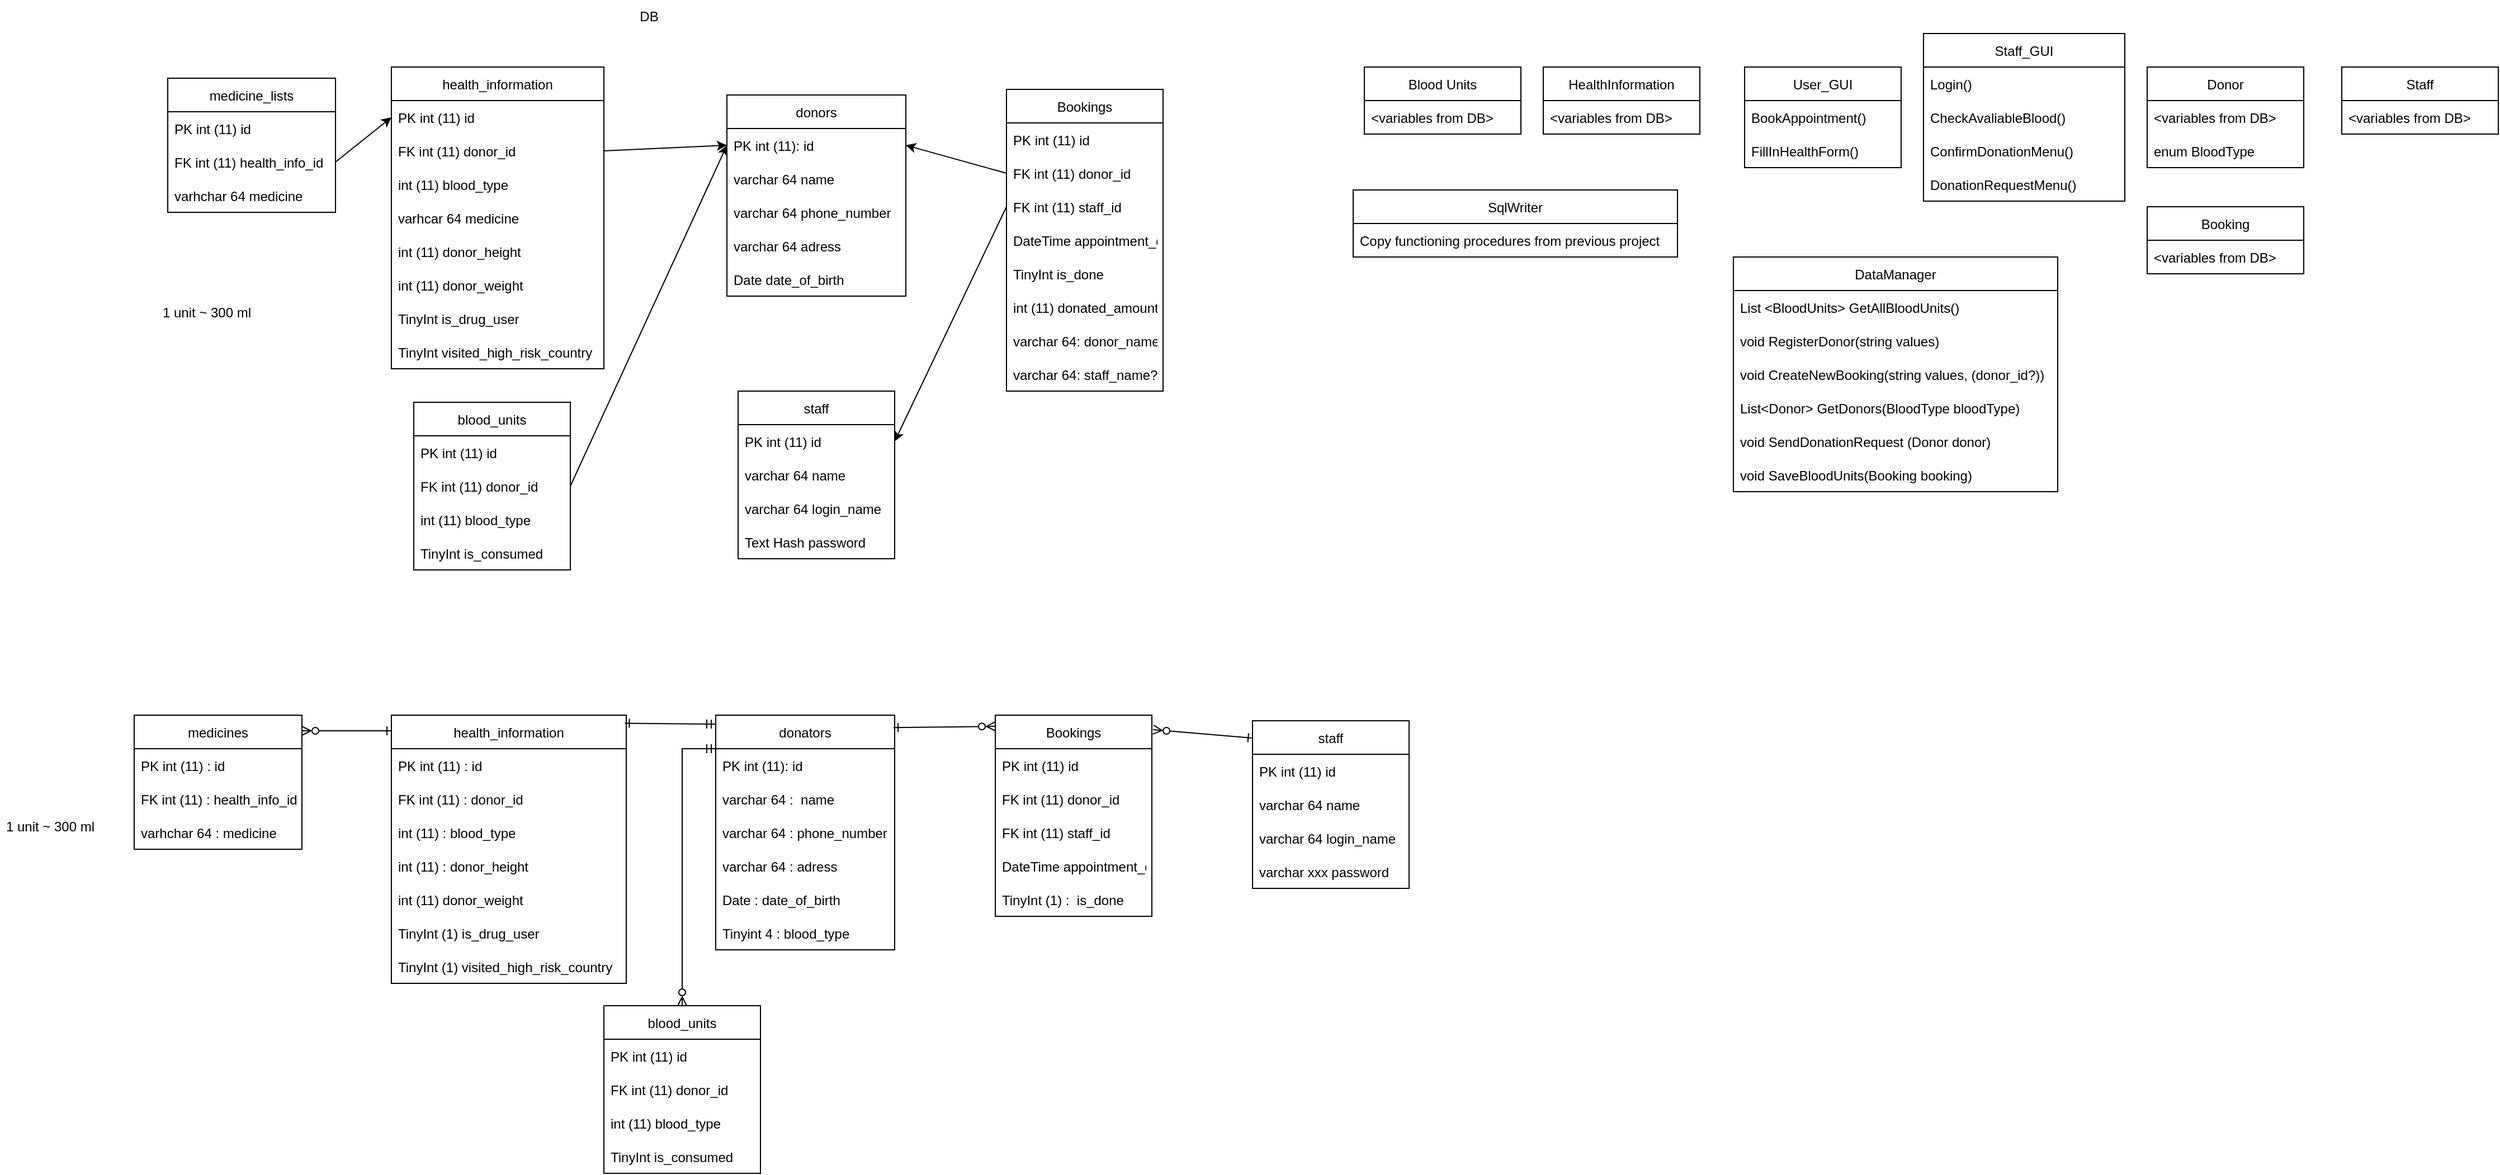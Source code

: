 <mxfile version="20.5.3" type="device"><diagram id="3hkA4njMmYi6qQgSDzNr" name="Sida-1"><mxGraphModel dx="1501" dy="383" grid="1" gridSize="10" guides="1" tooltips="1" connect="1" arrows="1" fold="1" page="1" pageScale="1" pageWidth="827" pageHeight="1169" math="0" shadow="0"><root><mxCell id="0"/><mxCell id="1" parent="0"/><mxCell id="ZJ0-3q28XxviAL9PhtGV-5" value="health_information" style="swimlane;fontStyle=0;childLayout=stackLayout;horizontal=1;startSize=30;horizontalStack=0;resizeParent=1;resizeParentMax=0;resizeLast=0;collapsible=1;marginBottom=0;" parent="1" vertex="1"><mxGeometry x="-230" y="100" width="190" height="270" as="geometry"/></mxCell><mxCell id="ZJ0-3q28XxviAL9PhtGV-6" value="PK int (11) id" style="text;strokeColor=none;fillColor=none;align=left;verticalAlign=middle;spacingLeft=4;spacingRight=4;overflow=hidden;points=[[0,0.5],[1,0.5]];portConstraint=eastwest;rotatable=0;" parent="ZJ0-3q28XxviAL9PhtGV-5" vertex="1"><mxGeometry y="30" width="190" height="30" as="geometry"/></mxCell><mxCell id="ZJ0-3q28XxviAL9PhtGV-7" value="FK int (11) donor_id" style="text;strokeColor=none;fillColor=none;align=left;verticalAlign=middle;spacingLeft=4;spacingRight=4;overflow=hidden;points=[[0,0.5],[1,0.5]];portConstraint=eastwest;rotatable=0;" parent="ZJ0-3q28XxviAL9PhtGV-5" vertex="1"><mxGeometry y="60" width="190" height="30" as="geometry"/></mxCell><mxCell id="ZJ0-3q28XxviAL9PhtGV-8" value="int (11) blood_type" style="text;strokeColor=none;fillColor=none;align=left;verticalAlign=middle;spacingLeft=4;spacingRight=4;overflow=hidden;points=[[0,0.5],[1,0.5]];portConstraint=eastwest;rotatable=0;" parent="ZJ0-3q28XxviAL9PhtGV-5" vertex="1"><mxGeometry y="90" width="190" height="30" as="geometry"/></mxCell><mxCell id="ZJ0-3q28XxviAL9PhtGV-50" value="varhcar 64 medicine" style="text;strokeColor=none;fillColor=none;align=left;verticalAlign=middle;spacingLeft=4;spacingRight=4;overflow=hidden;points=[[0,0.5],[1,0.5]];portConstraint=eastwest;rotatable=0;" parent="ZJ0-3q28XxviAL9PhtGV-5" vertex="1"><mxGeometry y="120" width="190" height="30" as="geometry"/></mxCell><mxCell id="ZJ0-3q28XxviAL9PhtGV-60" value="int (11) donor_height" style="text;strokeColor=none;fillColor=none;align=left;verticalAlign=middle;spacingLeft=4;spacingRight=4;overflow=hidden;points=[[0,0.5],[1,0.5]];portConstraint=eastwest;rotatable=0;" parent="ZJ0-3q28XxviAL9PhtGV-5" vertex="1"><mxGeometry y="150" width="190" height="30" as="geometry"/></mxCell><mxCell id="ZJ0-3q28XxviAL9PhtGV-61" value="int (11) donor_weight" style="text;strokeColor=none;fillColor=none;align=left;verticalAlign=middle;spacingLeft=4;spacingRight=4;overflow=hidden;points=[[0,0.5],[1,0.5]];portConstraint=eastwest;rotatable=0;" parent="ZJ0-3q28XxviAL9PhtGV-5" vertex="1"><mxGeometry y="180" width="190" height="30" as="geometry"/></mxCell><mxCell id="ZJ0-3q28XxviAL9PhtGV-224" value="TinyInt is_drug_user" style="text;strokeColor=none;fillColor=none;align=left;verticalAlign=middle;spacingLeft=4;spacingRight=4;overflow=hidden;points=[[0,0.5],[1,0.5]];portConstraint=eastwest;rotatable=0;" parent="ZJ0-3q28XxviAL9PhtGV-5" vertex="1"><mxGeometry y="210" width="190" height="30" as="geometry"/></mxCell><mxCell id="ZJ0-3q28XxviAL9PhtGV-225" value="TinyInt visited_high_risk_country" style="text;strokeColor=none;fillColor=none;align=left;verticalAlign=middle;spacingLeft=4;spacingRight=4;overflow=hidden;points=[[0,0.5],[1,0.5]];portConstraint=eastwest;rotatable=0;" parent="ZJ0-3q28XxviAL9PhtGV-5" vertex="1"><mxGeometry y="240" width="190" height="30" as="geometry"/></mxCell><mxCell id="ZJ0-3q28XxviAL9PhtGV-25" value="donors" style="swimlane;fontStyle=0;childLayout=stackLayout;horizontal=1;startSize=30;horizontalStack=0;resizeParent=1;resizeParentMax=0;resizeLast=0;collapsible=1;marginBottom=0;" parent="1" vertex="1"><mxGeometry x="70" y="125" width="160" height="180" as="geometry"/></mxCell><mxCell id="ZJ0-3q28XxviAL9PhtGV-26" value="PK int (11): id" style="text;strokeColor=none;fillColor=none;align=left;verticalAlign=middle;spacingLeft=4;spacingRight=4;overflow=hidden;points=[[0,0.5],[1,0.5]];portConstraint=eastwest;rotatable=0;" parent="ZJ0-3q28XxviAL9PhtGV-25" vertex="1"><mxGeometry y="30" width="160" height="30" as="geometry"/></mxCell><mxCell id="ZJ0-3q28XxviAL9PhtGV-28" value="varchar 64 name" style="text;strokeColor=none;fillColor=none;align=left;verticalAlign=middle;spacingLeft=4;spacingRight=4;overflow=hidden;points=[[0,0.5],[1,0.5]];portConstraint=eastwest;rotatable=0;" parent="ZJ0-3q28XxviAL9PhtGV-25" vertex="1"><mxGeometry y="60" width="160" height="30" as="geometry"/></mxCell><mxCell id="ZJ0-3q28XxviAL9PhtGV-52" value="varchar 64 phone_number" style="text;strokeColor=none;fillColor=none;align=left;verticalAlign=middle;spacingLeft=4;spacingRight=4;overflow=hidden;points=[[0,0.5],[1,0.5]];portConstraint=eastwest;rotatable=0;" parent="ZJ0-3q28XxviAL9PhtGV-25" vertex="1"><mxGeometry y="90" width="160" height="30" as="geometry"/></mxCell><mxCell id="ZJ0-3q28XxviAL9PhtGV-53" value="varchar 64 adress" style="text;strokeColor=none;fillColor=none;align=left;verticalAlign=middle;spacingLeft=4;spacingRight=4;overflow=hidden;points=[[0,0.5],[1,0.5]];portConstraint=eastwest;rotatable=0;" parent="ZJ0-3q28XxviAL9PhtGV-25" vertex="1"><mxGeometry y="120" width="160" height="30" as="geometry"/></mxCell><mxCell id="ZJ0-3q28XxviAL9PhtGV-55" value="Date date_of_birth" style="text;strokeColor=none;fillColor=none;align=left;verticalAlign=middle;spacingLeft=4;spacingRight=4;overflow=hidden;points=[[0,0.5],[1,0.5]];portConstraint=eastwest;rotatable=0;" parent="ZJ0-3q28XxviAL9PhtGV-25" vertex="1"><mxGeometry y="150" width="160" height="30" as="geometry"/></mxCell><mxCell id="ZJ0-3q28XxviAL9PhtGV-29" value="User_GUI" style="swimlane;fontStyle=0;childLayout=stackLayout;horizontal=1;startSize=30;horizontalStack=0;resizeParent=1;resizeParentMax=0;resizeLast=0;collapsible=1;marginBottom=0;" parent="1" vertex="1"><mxGeometry x="980" y="100" width="140" height="90" as="geometry"/></mxCell><mxCell id="ZJ0-3q28XxviAL9PhtGV-196" value="BookAppointment()" style="text;strokeColor=none;fillColor=none;align=left;verticalAlign=middle;spacingLeft=4;spacingRight=4;overflow=hidden;points=[[0,0.5],[1,0.5]];portConstraint=eastwest;rotatable=0;" parent="ZJ0-3q28XxviAL9PhtGV-29" vertex="1"><mxGeometry y="30" width="140" height="30" as="geometry"/></mxCell><mxCell id="ZJ0-3q28XxviAL9PhtGV-197" value="FillInHealthForm()" style="text;strokeColor=none;fillColor=none;align=left;verticalAlign=middle;spacingLeft=4;spacingRight=4;overflow=hidden;points=[[0,0.5],[1,0.5]];portConstraint=eastwest;rotatable=0;" parent="ZJ0-3q28XxviAL9PhtGV-29" vertex="1"><mxGeometry y="60" width="140" height="30" as="geometry"/></mxCell><mxCell id="ZJ0-3q28XxviAL9PhtGV-37" value="staff" style="swimlane;fontStyle=0;childLayout=stackLayout;horizontal=1;startSize=30;horizontalStack=0;resizeParent=1;resizeParentMax=0;resizeLast=0;collapsible=1;marginBottom=0;" parent="1" vertex="1"><mxGeometry x="80" y="390" width="140" height="150" as="geometry"/></mxCell><mxCell id="ZJ0-3q28XxviAL9PhtGV-38" value="PK int (11) id" style="text;strokeColor=none;fillColor=none;align=left;verticalAlign=middle;spacingLeft=4;spacingRight=4;overflow=hidden;points=[[0,0.5],[1,0.5]];portConstraint=eastwest;rotatable=0;" parent="ZJ0-3q28XxviAL9PhtGV-37" vertex="1"><mxGeometry y="30" width="140" height="30" as="geometry"/></mxCell><mxCell id="ZJ0-3q28XxviAL9PhtGV-46" value="varchar 64 name" style="text;strokeColor=none;fillColor=none;align=left;verticalAlign=middle;spacingLeft=4;spacingRight=4;overflow=hidden;points=[[0,0.5],[1,0.5]];portConstraint=eastwest;rotatable=0;" parent="ZJ0-3q28XxviAL9PhtGV-37" vertex="1"><mxGeometry y="60" width="140" height="30" as="geometry"/></mxCell><mxCell id="ZJ0-3q28XxviAL9PhtGV-40" value="varchar 64 login_name" style="text;strokeColor=none;fillColor=none;align=left;verticalAlign=middle;spacingLeft=4;spacingRight=4;overflow=hidden;points=[[0,0.5],[1,0.5]];portConstraint=eastwest;rotatable=0;" parent="ZJ0-3q28XxviAL9PhtGV-37" vertex="1"><mxGeometry y="90" width="140" height="30" as="geometry"/></mxCell><mxCell id="ZJ0-3q28XxviAL9PhtGV-45" value="Text Hash password" style="text;strokeColor=none;fillColor=none;align=left;verticalAlign=middle;spacingLeft=4;spacingRight=4;overflow=hidden;points=[[0,0.5],[1,0.5]];portConstraint=eastwest;rotatable=0;" parent="ZJ0-3q28XxviAL9PhtGV-37" vertex="1"><mxGeometry y="120" width="140" height="30" as="geometry"/></mxCell><mxCell id="ZJ0-3q28XxviAL9PhtGV-41" value="DB" style="text;html=1;align=center;verticalAlign=middle;resizable=0;points=[];autosize=1;strokeColor=none;fillColor=none;" parent="1" vertex="1"><mxGeometry x="-20" y="40" width="40" height="30" as="geometry"/></mxCell><mxCell id="ZJ0-3q28XxviAL9PhtGV-56" value="Staff_GUI" style="swimlane;fontStyle=0;childLayout=stackLayout;horizontal=1;startSize=30;horizontalStack=0;resizeParent=1;resizeParentMax=0;resizeLast=0;collapsible=1;marginBottom=0;" parent="1" vertex="1"><mxGeometry x="1140" y="70" width="180" height="150" as="geometry"/></mxCell><mxCell id="ZJ0-3q28XxviAL9PhtGV-57" value="Login()" style="text;strokeColor=none;fillColor=none;align=left;verticalAlign=middle;spacingLeft=4;spacingRight=4;overflow=hidden;points=[[0,0.5],[1,0.5]];portConstraint=eastwest;rotatable=0;" parent="ZJ0-3q28XxviAL9PhtGV-56" vertex="1"><mxGeometry y="30" width="180" height="30" as="geometry"/></mxCell><mxCell id="ZJ0-3q28XxviAL9PhtGV-58" value="CheckAvaliableBlood()" style="text;strokeColor=none;fillColor=none;align=left;verticalAlign=middle;spacingLeft=4;spacingRight=4;overflow=hidden;points=[[0,0.5],[1,0.5]];portConstraint=eastwest;rotatable=0;" parent="ZJ0-3q28XxviAL9PhtGV-56" vertex="1"><mxGeometry y="60" width="180" height="30" as="geometry"/></mxCell><mxCell id="ZJ0-3q28XxviAL9PhtGV-59" value="ConfirmDonationMenu()" style="text;strokeColor=none;fillColor=none;align=left;verticalAlign=middle;spacingLeft=4;spacingRight=4;overflow=hidden;points=[[0,0.5],[1,0.5]];portConstraint=eastwest;rotatable=0;" parent="ZJ0-3q28XxviAL9PhtGV-56" vertex="1"><mxGeometry y="90" width="180" height="30" as="geometry"/></mxCell><mxCell id="ZJ0-3q28XxviAL9PhtGV-217" value="DonationRequestMenu()" style="text;strokeColor=none;fillColor=none;align=left;verticalAlign=middle;spacingLeft=4;spacingRight=4;overflow=hidden;points=[[0,0.5],[1,0.5]];portConstraint=eastwest;rotatable=0;" parent="ZJ0-3q28XxviAL9PhtGV-56" vertex="1"><mxGeometry y="120" width="180" height="30" as="geometry"/></mxCell><mxCell id="ZJ0-3q28XxviAL9PhtGV-62" value="medicine_lists" style="swimlane;fontStyle=0;childLayout=stackLayout;horizontal=1;startSize=30;horizontalStack=0;resizeParent=1;resizeParentMax=0;resizeLast=0;collapsible=1;marginBottom=0;" parent="1" vertex="1"><mxGeometry x="-430" y="110" width="150" height="120" as="geometry"/></mxCell><mxCell id="ZJ0-3q28XxviAL9PhtGV-63" value="PK int (11) id" style="text;strokeColor=none;fillColor=none;align=left;verticalAlign=middle;spacingLeft=4;spacingRight=4;overflow=hidden;points=[[0,0.5],[1,0.5]];portConstraint=eastwest;rotatable=0;" parent="ZJ0-3q28XxviAL9PhtGV-62" vertex="1"><mxGeometry y="30" width="150" height="30" as="geometry"/></mxCell><mxCell id="ZJ0-3q28XxviAL9PhtGV-64" value="FK int (11) health_info_id" style="text;strokeColor=none;fillColor=none;align=left;verticalAlign=middle;spacingLeft=4;spacingRight=4;overflow=hidden;points=[[0,0.5],[1,0.5]];portConstraint=eastwest;rotatable=0;" parent="ZJ0-3q28XxviAL9PhtGV-62" vertex="1"><mxGeometry y="60" width="150" height="30" as="geometry"/></mxCell><mxCell id="ZJ0-3q28XxviAL9PhtGV-65" value="varhchar 64 medicine" style="text;strokeColor=none;fillColor=none;align=left;verticalAlign=middle;spacingLeft=4;spacingRight=4;overflow=hidden;points=[[0,0.5],[1,0.5]];portConstraint=eastwest;rotatable=0;" parent="ZJ0-3q28XxviAL9PhtGV-62" vertex="1"><mxGeometry y="90" width="150" height="30" as="geometry"/></mxCell><mxCell id="ZJ0-3q28XxviAL9PhtGV-67" value="" style="endArrow=classic;html=1;rounded=0;exitX=1;exitY=0.5;exitDx=0;exitDy=0;entryX=0;entryY=0.5;entryDx=0;entryDy=0;" parent="1" source="ZJ0-3q28XxviAL9PhtGV-64" target="ZJ0-3q28XxviAL9PhtGV-6" edge="1"><mxGeometry width="50" height="50" relative="1" as="geometry"><mxPoint x="150" y="290" as="sourcePoint"/><mxPoint x="200" y="240" as="targetPoint"/></mxGeometry></mxCell><mxCell id="ZJ0-3q28XxviAL9PhtGV-74" value="1 unit ~ 300 ml" style="text;html=1;strokeColor=none;fillColor=none;align=center;verticalAlign=middle;whiteSpace=wrap;rounded=0;" parent="1" vertex="1"><mxGeometry x="-440" y="290" width="90" height="60" as="geometry"/></mxCell><mxCell id="ZJ0-3q28XxviAL9PhtGV-86" value="blood_units" style="swimlane;fontStyle=0;childLayout=stackLayout;horizontal=1;startSize=30;horizontalStack=0;resizeParent=1;resizeParentMax=0;resizeLast=0;collapsible=1;marginBottom=0;" parent="1" vertex="1"><mxGeometry x="-210" y="400" width="140" height="150" as="geometry"/></mxCell><mxCell id="ZJ0-3q28XxviAL9PhtGV-87" value="PK int (11) id" style="text;strokeColor=none;fillColor=none;align=left;verticalAlign=middle;spacingLeft=4;spacingRight=4;overflow=hidden;points=[[0,0.5],[1,0.5]];portConstraint=eastwest;rotatable=0;" parent="ZJ0-3q28XxviAL9PhtGV-86" vertex="1"><mxGeometry y="30" width="140" height="30" as="geometry"/></mxCell><mxCell id="ZJ0-3q28XxviAL9PhtGV-103" value="FK int (11) donor_id" style="text;strokeColor=none;fillColor=none;align=left;verticalAlign=middle;spacingLeft=4;spacingRight=4;overflow=hidden;points=[[0,0.5],[1,0.5]];portConstraint=eastwest;rotatable=0;" parent="ZJ0-3q28XxviAL9PhtGV-86" vertex="1"><mxGeometry y="60" width="140" height="30" as="geometry"/></mxCell><mxCell id="ZJ0-3q28XxviAL9PhtGV-88" value="int (11) blood_type" style="text;strokeColor=none;fillColor=none;align=left;verticalAlign=middle;spacingLeft=4;spacingRight=4;overflow=hidden;points=[[0,0.5],[1,0.5]];portConstraint=eastwest;rotatable=0;" parent="ZJ0-3q28XxviAL9PhtGV-86" vertex="1"><mxGeometry y="90" width="140" height="30" as="geometry"/></mxCell><mxCell id="ZJ0-3q28XxviAL9PhtGV-89" value="TinyInt is_consumed" style="text;strokeColor=none;fillColor=none;align=left;verticalAlign=middle;spacingLeft=4;spacingRight=4;overflow=hidden;points=[[0,0.5],[1,0.5]];portConstraint=eastwest;rotatable=0;" parent="ZJ0-3q28XxviAL9PhtGV-86" vertex="1"><mxGeometry y="120" width="140" height="30" as="geometry"/></mxCell><mxCell id="ZJ0-3q28XxviAL9PhtGV-105" value="" style="endArrow=classic;html=1;rounded=0;exitX=1;exitY=0.5;exitDx=0;exitDy=0;entryX=0;entryY=0.5;entryDx=0;entryDy=0;" parent="1" source="ZJ0-3q28XxviAL9PhtGV-103" target="ZJ0-3q28XxviAL9PhtGV-26" edge="1"><mxGeometry width="50" height="50" relative="1" as="geometry"><mxPoint x="-60" y="390" as="sourcePoint"/><mxPoint x="-10" y="340" as="targetPoint"/></mxGeometry></mxCell><mxCell id="ZJ0-3q28XxviAL9PhtGV-107" value="" style="endArrow=classic;html=1;rounded=0;exitX=0;exitY=0.5;exitDx=0;exitDy=0;entryX=1;entryY=0.5;entryDx=0;entryDy=0;" parent="1" source="ZJ0-3q28XxviAL9PhtGV-12" target="ZJ0-3q28XxviAL9PhtGV-26" edge="1"><mxGeometry width="50" height="50" relative="1" as="geometry"><mxPoint x="230" y="495" as="sourcePoint"/><mxPoint x="310" y="180" as="targetPoint"/></mxGeometry></mxCell><mxCell id="ZJ0-3q28XxviAL9PhtGV-108" value="" style="endArrow=classic;html=1;rounded=0;exitX=1;exitY=0.5;exitDx=0;exitDy=0;entryX=0;entryY=0.5;entryDx=0;entryDy=0;" parent="1" source="ZJ0-3q28XxviAL9PhtGV-7" target="ZJ0-3q28XxviAL9PhtGV-26" edge="1"><mxGeometry width="50" height="50" relative="1" as="geometry"><mxPoint x="80" y="320" as="sourcePoint"/><mxPoint x="170" y="20.0" as="targetPoint"/></mxGeometry></mxCell><mxCell id="ZJ0-3q28XxviAL9PhtGV-9" value="Bookings" style="swimlane;fontStyle=0;childLayout=stackLayout;horizontal=1;startSize=30;horizontalStack=0;resizeParent=1;resizeParentMax=0;resizeLast=0;collapsible=1;marginBottom=0;" parent="1" vertex="1"><mxGeometry x="320" y="120" width="140" height="270" as="geometry"/></mxCell><mxCell id="ZJ0-3q28XxviAL9PhtGV-11" value="PK int (11) id " style="text;strokeColor=none;fillColor=none;align=left;verticalAlign=middle;spacingLeft=4;spacingRight=4;overflow=hidden;points=[[0,0.5],[1,0.5]];portConstraint=eastwest;rotatable=0;" parent="ZJ0-3q28XxviAL9PhtGV-9" vertex="1"><mxGeometry y="30" width="140" height="30" as="geometry"/></mxCell><mxCell id="ZJ0-3q28XxviAL9PhtGV-12" value="FK int (11) donor_id" style="text;strokeColor=none;fillColor=none;align=left;verticalAlign=middle;spacingLeft=4;spacingRight=4;overflow=hidden;points=[[0,0.5],[1,0.5]];portConstraint=eastwest;rotatable=0;" parent="ZJ0-3q28XxviAL9PhtGV-9" vertex="1"><mxGeometry y="60" width="140" height="30" as="geometry"/></mxCell><mxCell id="ZJ0-3q28XxviAL9PhtGV-10" value="FK int (11) staff_id" style="text;strokeColor=none;fillColor=none;align=left;verticalAlign=middle;spacingLeft=4;spacingRight=4;overflow=hidden;points=[[0,0.5],[1,0.5]];portConstraint=eastwest;rotatable=0;" parent="ZJ0-3q28XxviAL9PhtGV-9" vertex="1"><mxGeometry y="90" width="140" height="30" as="geometry"/></mxCell><mxCell id="ZJ0-3q28XxviAL9PhtGV-43" value="DateTime appointment_date" style="text;strokeColor=none;fillColor=none;align=left;verticalAlign=middle;spacingLeft=4;spacingRight=4;overflow=hidden;points=[[0,0.5],[1,0.5]];portConstraint=eastwest;rotatable=0;" parent="ZJ0-3q28XxviAL9PhtGV-9" vertex="1"><mxGeometry y="120" width="140" height="30" as="geometry"/></mxCell><mxCell id="ZJ0-3q28XxviAL9PhtGV-44" value="TinyInt is_done" style="text;strokeColor=none;fillColor=none;align=left;verticalAlign=middle;spacingLeft=4;spacingRight=4;overflow=hidden;points=[[0,0.5],[1,0.5]];portConstraint=eastwest;rotatable=0;" parent="ZJ0-3q28XxviAL9PhtGV-9" vertex="1"><mxGeometry y="150" width="140" height="30" as="geometry"/></mxCell><mxCell id="ZJ0-3q28XxviAL9PhtGV-68" value="int (11) donated_amount_units" style="text;strokeColor=none;fillColor=none;align=left;verticalAlign=middle;spacingLeft=4;spacingRight=4;overflow=hidden;points=[[0,0.5],[1,0.5]];portConstraint=eastwest;rotatable=0;" parent="ZJ0-3q28XxviAL9PhtGV-9" vertex="1"><mxGeometry y="180" width="140" height="30" as="geometry"/></mxCell><mxCell id="ZJ0-3q28XxviAL9PhtGV-47" value="varchar 64: donor_name?" style="text;strokeColor=none;fillColor=none;align=left;verticalAlign=middle;spacingLeft=4;spacingRight=4;overflow=hidden;points=[[0,0.5],[1,0.5]];portConstraint=eastwest;rotatable=0;" parent="ZJ0-3q28XxviAL9PhtGV-9" vertex="1"><mxGeometry y="210" width="140" height="30" as="geometry"/></mxCell><mxCell id="ZJ0-3q28XxviAL9PhtGV-48" value="varchar 64: staff_name?" style="text;strokeColor=none;fillColor=none;align=left;verticalAlign=middle;spacingLeft=4;spacingRight=4;overflow=hidden;points=[[0,0.5],[1,0.5]];portConstraint=eastwest;rotatable=0;" parent="ZJ0-3q28XxviAL9PhtGV-9" vertex="1"><mxGeometry y="240" width="140" height="30" as="geometry"/></mxCell><mxCell id="ZJ0-3q28XxviAL9PhtGV-110" value="" style="endArrow=classic;html=1;rounded=0;entryX=1;entryY=0.5;entryDx=0;entryDy=0;exitX=0;exitY=0.5;exitDx=0;exitDy=0;" parent="1" source="ZJ0-3q28XxviAL9PhtGV-10" target="ZJ0-3q28XxviAL9PhtGV-38" edge="1"><mxGeometry width="50" height="50" relative="1" as="geometry"><mxPoint x="300" y="230" as="sourcePoint"/><mxPoint x="240" y="180" as="targetPoint"/></mxGeometry></mxCell><mxCell id="ZJ0-3q28XxviAL9PhtGV-111" value="health_information" style="swimlane;fontStyle=0;childLayout=stackLayout;horizontal=1;startSize=30;horizontalStack=0;resizeParent=1;resizeParentMax=0;resizeLast=0;collapsible=1;marginBottom=0;" parent="1" vertex="1"><mxGeometry x="-230" y="680" width="210" height="240" as="geometry"/></mxCell><mxCell id="ZJ0-3q28XxviAL9PhtGV-112" value="PK int (11) : id" style="text;strokeColor=none;fillColor=none;align=left;verticalAlign=middle;spacingLeft=4;spacingRight=4;overflow=hidden;points=[[0,0.5],[1,0.5]];portConstraint=eastwest;rotatable=0;" parent="ZJ0-3q28XxviAL9PhtGV-111" vertex="1"><mxGeometry y="30" width="210" height="30" as="geometry"/></mxCell><mxCell id="ZJ0-3q28XxviAL9PhtGV-113" value="FK int (11) : donor_id" style="text;strokeColor=none;fillColor=none;align=left;verticalAlign=middle;spacingLeft=4;spacingRight=4;overflow=hidden;points=[[0,0.5],[1,0.5]];portConstraint=eastwest;rotatable=0;" parent="ZJ0-3q28XxviAL9PhtGV-111" vertex="1"><mxGeometry y="60" width="210" height="30" as="geometry"/></mxCell><mxCell id="ZJ0-3q28XxviAL9PhtGV-114" value="int (11) : blood_type" style="text;strokeColor=none;fillColor=none;align=left;verticalAlign=middle;spacingLeft=4;spacingRight=4;overflow=hidden;points=[[0,0.5],[1,0.5]];portConstraint=eastwest;rotatable=0;" parent="ZJ0-3q28XxviAL9PhtGV-111" vertex="1"><mxGeometry y="90" width="210" height="30" as="geometry"/></mxCell><mxCell id="ZJ0-3q28XxviAL9PhtGV-116" value="int (11) : donor_height" style="text;strokeColor=none;fillColor=none;align=left;verticalAlign=middle;spacingLeft=4;spacingRight=4;overflow=hidden;points=[[0,0.5],[1,0.5]];portConstraint=eastwest;rotatable=0;" parent="ZJ0-3q28XxviAL9PhtGV-111" vertex="1"><mxGeometry y="120" width="210" height="30" as="geometry"/></mxCell><mxCell id="ZJ0-3q28XxviAL9PhtGV-117" value="int (11) donor_weight" style="text;strokeColor=none;fillColor=none;align=left;verticalAlign=middle;spacingLeft=4;spacingRight=4;overflow=hidden;points=[[0,0.5],[1,0.5]];portConstraint=eastwest;rotatable=0;" parent="ZJ0-3q28XxviAL9PhtGV-111" vertex="1"><mxGeometry y="150" width="210" height="30" as="geometry"/></mxCell><mxCell id="ZJ0-3q28XxviAL9PhtGV-227" value="TinyInt (1) is_drug_user" style="text;strokeColor=none;fillColor=none;align=left;verticalAlign=middle;spacingLeft=4;spacingRight=4;overflow=hidden;points=[[0,0.5],[1,0.5]];portConstraint=eastwest;rotatable=0;" parent="ZJ0-3q28XxviAL9PhtGV-111" vertex="1"><mxGeometry y="180" width="210" height="30" as="geometry"/></mxCell><mxCell id="ZJ0-3q28XxviAL9PhtGV-226" value="TinyInt (1) visited_high_risk_country" style="text;strokeColor=none;fillColor=none;align=left;verticalAlign=middle;spacingLeft=4;spacingRight=4;overflow=hidden;points=[[0,0.5],[1,0.5]];portConstraint=eastwest;rotatable=0;" parent="ZJ0-3q28XxviAL9PhtGV-111" vertex="1"><mxGeometry y="210" width="210" height="30" as="geometry"/></mxCell><mxCell id="ZJ0-3q28XxviAL9PhtGV-119" value="donators" style="swimlane;fontStyle=0;childLayout=stackLayout;horizontal=1;startSize=30;horizontalStack=0;resizeParent=1;resizeParentMax=0;resizeLast=0;collapsible=1;marginBottom=0;" parent="1" vertex="1"><mxGeometry x="60" y="680" width="160" height="210" as="geometry"/></mxCell><mxCell id="ZJ0-3q28XxviAL9PhtGV-120" value="PK int (11): id" style="text;strokeColor=none;fillColor=none;align=left;verticalAlign=middle;spacingLeft=4;spacingRight=4;overflow=hidden;points=[[0,0.5],[1,0.5]];portConstraint=eastwest;rotatable=0;" parent="ZJ0-3q28XxviAL9PhtGV-119" vertex="1"><mxGeometry y="30" width="160" height="30" as="geometry"/></mxCell><mxCell id="ZJ0-3q28XxviAL9PhtGV-121" value="varchar 64 :  name" style="text;strokeColor=none;fillColor=none;align=left;verticalAlign=middle;spacingLeft=4;spacingRight=4;overflow=hidden;points=[[0,0.5],[1,0.5]];portConstraint=eastwest;rotatable=0;" parent="ZJ0-3q28XxviAL9PhtGV-119" vertex="1"><mxGeometry y="60" width="160" height="30" as="geometry"/></mxCell><mxCell id="ZJ0-3q28XxviAL9PhtGV-122" value="varchar 64 : phone_number" style="text;strokeColor=none;fillColor=none;align=left;verticalAlign=middle;spacingLeft=4;spacingRight=4;overflow=hidden;points=[[0,0.5],[1,0.5]];portConstraint=eastwest;rotatable=0;" parent="ZJ0-3q28XxviAL9PhtGV-119" vertex="1"><mxGeometry y="90" width="160" height="30" as="geometry"/></mxCell><mxCell id="ZJ0-3q28XxviAL9PhtGV-123" value="varchar 64 : adress" style="text;strokeColor=none;fillColor=none;align=left;verticalAlign=middle;spacingLeft=4;spacingRight=4;overflow=hidden;points=[[0,0.5],[1,0.5]];portConstraint=eastwest;rotatable=0;" parent="ZJ0-3q28XxviAL9PhtGV-119" vertex="1"><mxGeometry y="120" width="160" height="30" as="geometry"/></mxCell><mxCell id="ZJ0-3q28XxviAL9PhtGV-124" value="Date : date_of_birth" style="text;strokeColor=none;fillColor=none;align=left;verticalAlign=middle;spacingLeft=4;spacingRight=4;overflow=hidden;points=[[0,0.5],[1,0.5]];portConstraint=eastwest;rotatable=0;" parent="ZJ0-3q28XxviAL9PhtGV-119" vertex="1"><mxGeometry y="150" width="160" height="30" as="geometry"/></mxCell><mxCell id="ZprSG1zhM4FWUStF_M7S-2" value="Tinyint 4 : blood_type" style="text;strokeColor=none;fillColor=none;align=left;verticalAlign=middle;spacingLeft=4;spacingRight=4;overflow=hidden;points=[[0,0.5],[1,0.5]];portConstraint=eastwest;rotatable=0;" vertex="1" parent="ZJ0-3q28XxviAL9PhtGV-119"><mxGeometry y="180" width="160" height="30" as="geometry"/></mxCell><mxCell id="ZJ0-3q28XxviAL9PhtGV-125" value="staff" style="swimlane;fontStyle=0;childLayout=stackLayout;horizontal=1;startSize=30;horizontalStack=0;resizeParent=1;resizeParentMax=0;resizeLast=0;collapsible=1;marginBottom=0;" parent="1" vertex="1"><mxGeometry x="540" y="685" width="140" height="150" as="geometry"/></mxCell><mxCell id="ZJ0-3q28XxviAL9PhtGV-126" value="PK int (11) id" style="text;strokeColor=none;fillColor=none;align=left;verticalAlign=middle;spacingLeft=4;spacingRight=4;overflow=hidden;points=[[0,0.5],[1,0.5]];portConstraint=eastwest;rotatable=0;" parent="ZJ0-3q28XxviAL9PhtGV-125" vertex="1"><mxGeometry y="30" width="140" height="30" as="geometry"/></mxCell><mxCell id="ZJ0-3q28XxviAL9PhtGV-127" value="varchar 64 name" style="text;strokeColor=none;fillColor=none;align=left;verticalAlign=middle;spacingLeft=4;spacingRight=4;overflow=hidden;points=[[0,0.5],[1,0.5]];portConstraint=eastwest;rotatable=0;" parent="ZJ0-3q28XxviAL9PhtGV-125" vertex="1"><mxGeometry y="60" width="140" height="30" as="geometry"/></mxCell><mxCell id="ZJ0-3q28XxviAL9PhtGV-128" value="varchar 64 login_name" style="text;strokeColor=none;fillColor=none;align=left;verticalAlign=middle;spacingLeft=4;spacingRight=4;overflow=hidden;points=[[0,0.5],[1,0.5]];portConstraint=eastwest;rotatable=0;" parent="ZJ0-3q28XxviAL9PhtGV-125" vertex="1"><mxGeometry y="90" width="140" height="30" as="geometry"/></mxCell><mxCell id="ZJ0-3q28XxviAL9PhtGV-129" value="varchar xxx password" style="text;strokeColor=none;fillColor=none;align=left;verticalAlign=middle;spacingLeft=4;spacingRight=4;overflow=hidden;points=[[0,0.5],[1,0.5]];portConstraint=eastwest;rotatable=0;" parent="ZJ0-3q28XxviAL9PhtGV-125" vertex="1"><mxGeometry y="120" width="140" height="30" as="geometry"/></mxCell><mxCell id="ZJ0-3q28XxviAL9PhtGV-131" value="medicines" style="swimlane;fontStyle=0;childLayout=stackLayout;horizontal=1;startSize=30;horizontalStack=0;resizeParent=1;resizeParentMax=0;resizeLast=0;collapsible=1;marginBottom=0;" parent="1" vertex="1"><mxGeometry x="-460" y="680" width="150" height="120" as="geometry"/></mxCell><mxCell id="ZJ0-3q28XxviAL9PhtGV-132" value="PK int (11) : id" style="text;strokeColor=none;fillColor=none;align=left;verticalAlign=middle;spacingLeft=4;spacingRight=4;overflow=hidden;points=[[0,0.5],[1,0.5]];portConstraint=eastwest;rotatable=0;" parent="ZJ0-3q28XxviAL9PhtGV-131" vertex="1"><mxGeometry y="30" width="150" height="30" as="geometry"/></mxCell><mxCell id="ZJ0-3q28XxviAL9PhtGV-133" value="FK int (11) : health_info_id" style="text;strokeColor=none;fillColor=none;align=left;verticalAlign=middle;spacingLeft=4;spacingRight=4;overflow=hidden;points=[[0,0.5],[1,0.5]];portConstraint=eastwest;rotatable=0;" parent="ZJ0-3q28XxviAL9PhtGV-131" vertex="1"><mxGeometry y="60" width="150" height="30" as="geometry"/></mxCell><mxCell id="ZJ0-3q28XxviAL9PhtGV-134" value="varhchar 64 : medicine" style="text;strokeColor=none;fillColor=none;align=left;verticalAlign=middle;spacingLeft=4;spacingRight=4;overflow=hidden;points=[[0,0.5],[1,0.5]];portConstraint=eastwest;rotatable=0;" parent="ZJ0-3q28XxviAL9PhtGV-131" vertex="1"><mxGeometry y="90" width="150" height="30" as="geometry"/></mxCell><mxCell id="ZJ0-3q28XxviAL9PhtGV-136" value="1 unit ~ 300 ml" style="text;html=1;strokeColor=none;fillColor=none;align=center;verticalAlign=middle;whiteSpace=wrap;rounded=0;" parent="1" vertex="1"><mxGeometry x="-580" y="750" width="90" height="60" as="geometry"/></mxCell><mxCell id="ZJ0-3q28XxviAL9PhtGV-137" value="blood_units" style="swimlane;fontStyle=0;childLayout=stackLayout;horizontal=1;startSize=30;horizontalStack=0;resizeParent=1;resizeParentMax=0;resizeLast=0;collapsible=1;marginBottom=0;" parent="1" vertex="1"><mxGeometry x="-40" y="940" width="140" height="150" as="geometry"/></mxCell><mxCell id="ZJ0-3q28XxviAL9PhtGV-138" value="PK int (11) id" style="text;strokeColor=none;fillColor=none;align=left;verticalAlign=middle;spacingLeft=4;spacingRight=4;overflow=hidden;points=[[0,0.5],[1,0.5]];portConstraint=eastwest;rotatable=0;" parent="ZJ0-3q28XxviAL9PhtGV-137" vertex="1"><mxGeometry y="30" width="140" height="30" as="geometry"/></mxCell><mxCell id="ZJ0-3q28XxviAL9PhtGV-139" value="FK int (11) donor_id" style="text;strokeColor=none;fillColor=none;align=left;verticalAlign=middle;spacingLeft=4;spacingRight=4;overflow=hidden;points=[[0,0.5],[1,0.5]];portConstraint=eastwest;rotatable=0;" parent="ZJ0-3q28XxviAL9PhtGV-137" vertex="1"><mxGeometry y="60" width="140" height="30" as="geometry"/></mxCell><mxCell id="ZJ0-3q28XxviAL9PhtGV-140" value="int (11) blood_type" style="text;strokeColor=none;fillColor=none;align=left;verticalAlign=middle;spacingLeft=4;spacingRight=4;overflow=hidden;points=[[0,0.5],[1,0.5]];portConstraint=eastwest;rotatable=0;" parent="ZJ0-3q28XxviAL9PhtGV-137" vertex="1"><mxGeometry y="90" width="140" height="30" as="geometry"/></mxCell><mxCell id="ZJ0-3q28XxviAL9PhtGV-141" value="TinyInt is_consumed" style="text;strokeColor=none;fillColor=none;align=left;verticalAlign=middle;spacingLeft=4;spacingRight=4;overflow=hidden;points=[[0,0.5],[1,0.5]];portConstraint=eastwest;rotatable=0;" parent="ZJ0-3q28XxviAL9PhtGV-137" vertex="1"><mxGeometry y="120" width="140" height="30" as="geometry"/></mxCell><mxCell id="ZJ0-3q28XxviAL9PhtGV-145" value="Bookings" style="swimlane;fontStyle=0;childLayout=stackLayout;horizontal=1;startSize=30;horizontalStack=0;resizeParent=1;resizeParentMax=0;resizeLast=0;collapsible=1;marginBottom=0;" parent="1" vertex="1"><mxGeometry x="310" y="680" width="140" height="180" as="geometry"/></mxCell><mxCell id="ZJ0-3q28XxviAL9PhtGV-146" value="PK int (11) id " style="text;strokeColor=none;fillColor=none;align=left;verticalAlign=middle;spacingLeft=4;spacingRight=4;overflow=hidden;points=[[0,0.5],[1,0.5]];portConstraint=eastwest;rotatable=0;" parent="ZJ0-3q28XxviAL9PhtGV-145" vertex="1"><mxGeometry y="30" width="140" height="30" as="geometry"/></mxCell><mxCell id="ZJ0-3q28XxviAL9PhtGV-147" value="FK int (11) donor_id" style="text;strokeColor=none;fillColor=none;align=left;verticalAlign=middle;spacingLeft=4;spacingRight=4;overflow=hidden;points=[[0,0.5],[1,0.5]];portConstraint=eastwest;rotatable=0;" parent="ZJ0-3q28XxviAL9PhtGV-145" vertex="1"><mxGeometry y="60" width="140" height="30" as="geometry"/></mxCell><mxCell id="ZJ0-3q28XxviAL9PhtGV-148" value="FK int (11) staff_id" style="text;strokeColor=none;fillColor=none;align=left;verticalAlign=middle;spacingLeft=4;spacingRight=4;overflow=hidden;points=[[0,0.5],[1,0.5]];portConstraint=eastwest;rotatable=0;" parent="ZJ0-3q28XxviAL9PhtGV-145" vertex="1"><mxGeometry y="90" width="140" height="30" as="geometry"/></mxCell><mxCell id="ZJ0-3q28XxviAL9PhtGV-149" value="DateTime appointment_date" style="text;strokeColor=none;fillColor=none;align=left;verticalAlign=middle;spacingLeft=4;spacingRight=4;overflow=hidden;points=[[0,0.5],[1,0.5]];portConstraint=eastwest;rotatable=0;" parent="ZJ0-3q28XxviAL9PhtGV-145" vertex="1"><mxGeometry y="120" width="140" height="30" as="geometry"/></mxCell><mxCell id="ZJ0-3q28XxviAL9PhtGV-150" value="TinyInt (1) :  is_done" style="text;strokeColor=none;fillColor=none;align=left;verticalAlign=middle;spacingLeft=4;spacingRight=4;overflow=hidden;points=[[0,0.5],[1,0.5]];portConstraint=eastwest;rotatable=0;" parent="ZJ0-3q28XxviAL9PhtGV-145" vertex="1"><mxGeometry y="150" width="140" height="30" as="geometry"/></mxCell><mxCell id="ZJ0-3q28XxviAL9PhtGV-155" value="" style="endArrow=ERone;html=1;rounded=0;entryX=0.001;entryY=0.103;entryDx=0;entryDy=0;entryPerimeter=0;exitX=1.008;exitY=0.072;exitDx=0;exitDy=0;exitPerimeter=0;startArrow=ERzeroToMany;startFill=0;endFill=0;" parent="1" source="ZJ0-3q28XxviAL9PhtGV-145" target="ZJ0-3q28XxviAL9PhtGV-125" edge="1"><mxGeometry width="50" height="50" relative="1" as="geometry"><mxPoint x="150" y="780" as="sourcePoint"/><mxPoint x="200" y="730" as="targetPoint"/></mxGeometry></mxCell><mxCell id="ZJ0-3q28XxviAL9PhtGV-157" value="" style="endArrow=ERzeroToMany;html=1;rounded=0;exitX=0.994;exitY=0.053;exitDx=0;exitDy=0;exitPerimeter=0;startArrow=ERone;startFill=0;endFill=0;" parent="1" source="ZJ0-3q28XxviAL9PhtGV-119" edge="1"><mxGeometry width="50" height="50" relative="1" as="geometry"><mxPoint x="230" y="800" as="sourcePoint"/><mxPoint x="310" y="690" as="targetPoint"/></mxGeometry></mxCell><mxCell id="ZJ0-3q28XxviAL9PhtGV-159" value="" style="endArrow=ERmandOne;html=1;rounded=0;startArrow=ERone;startFill=0;endFill=0;exitX=0.994;exitY=0.03;exitDx=0;exitDy=0;exitPerimeter=0;" parent="1" edge="1" source="ZJ0-3q28XxviAL9PhtGV-111"><mxGeometry width="50" height="50" relative="1" as="geometry"><mxPoint x="-70" y="697" as="sourcePoint"/><mxPoint x="60" y="688" as="targetPoint"/></mxGeometry></mxCell><mxCell id="ZJ0-3q28XxviAL9PhtGV-160" value="" style="endArrow=ERone;html=1;rounded=0;startArrow=ERzeroToMany;startFill=0;endFill=0;" parent="1" edge="1"><mxGeometry width="50" height="50" relative="1" as="geometry"><mxPoint x="-310" y="694" as="sourcePoint"/><mxPoint x="-230" y="694" as="targetPoint"/></mxGeometry></mxCell><mxCell id="ZJ0-3q28XxviAL9PhtGV-161" value="" style="endArrow=ERmandOne;html=1;exitX=0.5;exitY=0;exitDx=0;exitDy=0;startArrow=ERzeroToMany;startFill=0;rounded=0;edgeStyle=orthogonalEdgeStyle;entryX=0;entryY=0;entryDx=0;entryDy=0;entryPerimeter=0;endFill=0;" parent="1" source="ZJ0-3q28XxviAL9PhtGV-137" edge="1" target="ZJ0-3q28XxviAL9PhtGV-120"><mxGeometry width="50" height="50" relative="1" as="geometry"><mxPoint x="-30" y="800" as="sourcePoint"/><mxPoint x="40" y="790" as="targetPoint"/><Array as="points"><mxPoint x="30" y="710"/></Array></mxGeometry></mxCell><mxCell id="ZJ0-3q28XxviAL9PhtGV-162" value="Donor" style="swimlane;fontStyle=0;childLayout=stackLayout;horizontal=1;startSize=30;horizontalStack=0;resizeParent=1;resizeParentMax=0;resizeLast=0;collapsible=1;marginBottom=0;" parent="1" vertex="1"><mxGeometry x="1340" y="100" width="140" height="90" as="geometry"/></mxCell><mxCell id="ZJ0-3q28XxviAL9PhtGV-200" value="&lt;variables from DB&gt;" style="text;strokeColor=none;fillColor=none;align=left;verticalAlign=middle;spacingLeft=4;spacingRight=4;overflow=hidden;points=[[0,0.5],[1,0.5]];portConstraint=eastwest;rotatable=0;" parent="ZJ0-3q28XxviAL9PhtGV-162" vertex="1"><mxGeometry y="30" width="140" height="30" as="geometry"/></mxCell><mxCell id="ZJ0-3q28XxviAL9PhtGV-163" value="enum BloodType" style="text;strokeColor=none;fillColor=none;align=left;verticalAlign=middle;spacingLeft=4;spacingRight=4;overflow=hidden;points=[[0,0.5],[1,0.5]];portConstraint=eastwest;rotatable=0;" parent="ZJ0-3q28XxviAL9PhtGV-162" vertex="1"><mxGeometry y="60" width="140" height="30" as="geometry"/></mxCell><mxCell id="ZJ0-3q28XxviAL9PhtGV-170" value="SqlWriter" style="swimlane;fontStyle=0;childLayout=stackLayout;horizontal=1;startSize=30;horizontalStack=0;resizeParent=1;resizeParentMax=0;resizeLast=0;collapsible=1;marginBottom=0;" parent="1" vertex="1"><mxGeometry x="630" y="210" width="290" height="60" as="geometry"/></mxCell><mxCell id="ZJ0-3q28XxviAL9PhtGV-195" value="Copy functioning procedures from previous project" style="text;strokeColor=none;fillColor=none;align=left;verticalAlign=middle;spacingLeft=4;spacingRight=4;overflow=hidden;points=[[0,0.5],[1,0.5]];portConstraint=eastwest;rotatable=0;" parent="ZJ0-3q28XxviAL9PhtGV-170" vertex="1"><mxGeometry y="30" width="290" height="30" as="geometry"/></mxCell><mxCell id="ZJ0-3q28XxviAL9PhtGV-182" value="HealthInformation" style="swimlane;fontStyle=0;childLayout=stackLayout;horizontal=1;startSize=30;horizontalStack=0;resizeParent=1;resizeParentMax=0;resizeLast=0;collapsible=1;marginBottom=0;" parent="1" vertex="1"><mxGeometry x="800" y="100" width="140" height="60" as="geometry"/></mxCell><mxCell id="ZJ0-3q28XxviAL9PhtGV-198" value="&lt;variables from DB&gt;" style="text;strokeColor=none;fillColor=none;align=left;verticalAlign=middle;spacingLeft=4;spacingRight=4;overflow=hidden;points=[[0,0.5],[1,0.5]];portConstraint=eastwest;rotatable=0;" parent="ZJ0-3q28XxviAL9PhtGV-182" vertex="1"><mxGeometry y="30" width="140" height="30" as="geometry"/></mxCell><mxCell id="ZJ0-3q28XxviAL9PhtGV-186" value="Staff" style="swimlane;fontStyle=0;childLayout=stackLayout;horizontal=1;startSize=30;horizontalStack=0;resizeParent=1;resizeParentMax=0;resizeLast=0;collapsible=1;marginBottom=0;" parent="1" vertex="1"><mxGeometry x="1514" y="100" width="140" height="60" as="geometry"/></mxCell><mxCell id="ZJ0-3q28XxviAL9PhtGV-199" value="&lt;variables from DB&gt;" style="text;strokeColor=none;fillColor=none;align=left;verticalAlign=middle;spacingLeft=4;spacingRight=4;overflow=hidden;points=[[0,0.5],[1,0.5]];portConstraint=eastwest;rotatable=0;" parent="ZJ0-3q28XxviAL9PhtGV-186" vertex="1"><mxGeometry y="30" width="140" height="30" as="geometry"/></mxCell><mxCell id="ZJ0-3q28XxviAL9PhtGV-190" value="Blood Units" style="swimlane;fontStyle=0;childLayout=stackLayout;horizontal=1;startSize=30;horizontalStack=0;resizeParent=1;resizeParentMax=0;resizeLast=0;collapsible=1;marginBottom=0;" parent="1" vertex="1"><mxGeometry x="640" y="100" width="140" height="60" as="geometry"/></mxCell><mxCell id="ZJ0-3q28XxviAL9PhtGV-202" value="&lt;variables from DB&gt;" style="text;strokeColor=none;fillColor=none;align=left;verticalAlign=middle;spacingLeft=4;spacingRight=4;overflow=hidden;points=[[0,0.5],[1,0.5]];portConstraint=eastwest;rotatable=0;" parent="ZJ0-3q28XxviAL9PhtGV-190" vertex="1"><mxGeometry y="30" width="140" height="30" as="geometry"/></mxCell><mxCell id="ZJ0-3q28XxviAL9PhtGV-209" value="Booking" style="swimlane;fontStyle=0;childLayout=stackLayout;horizontal=1;startSize=30;horizontalStack=0;resizeParent=1;resizeParentMax=0;resizeLast=0;collapsible=1;marginBottom=0;" parent="1" vertex="1"><mxGeometry x="1340" y="225" width="140" height="60" as="geometry"/></mxCell><mxCell id="ZJ0-3q28XxviAL9PhtGV-213" value="&lt;variables from DB&gt;" style="text;strokeColor=none;fillColor=none;align=left;verticalAlign=middle;spacingLeft=4;spacingRight=4;overflow=hidden;points=[[0,0.5],[1,0.5]];portConstraint=eastwest;rotatable=0;" parent="ZJ0-3q28XxviAL9PhtGV-209" vertex="1"><mxGeometry y="30" width="140" height="30" as="geometry"/></mxCell><mxCell id="ZJ0-3q28XxviAL9PhtGV-203" value="DataManager" style="swimlane;fontStyle=0;childLayout=stackLayout;horizontal=1;startSize=30;horizontalStack=0;resizeParent=1;resizeParentMax=0;resizeLast=0;collapsible=1;marginBottom=0;" parent="1" vertex="1"><mxGeometry x="970" y="270" width="290" height="210" as="geometry"/></mxCell><mxCell id="ZJ0-3q28XxviAL9PhtGV-204" value="List &lt;BloodUnits&gt; GetAllBloodUnits()" style="text;strokeColor=none;fillColor=none;align=left;verticalAlign=middle;spacingLeft=4;spacingRight=4;overflow=hidden;points=[[0,0.5],[1,0.5]];portConstraint=eastwest;rotatable=0;" parent="ZJ0-3q28XxviAL9PhtGV-203" vertex="1"><mxGeometry y="30" width="290" height="30" as="geometry"/></mxCell><mxCell id="ZJ0-3q28XxviAL9PhtGV-206" value="void RegisterDonor(string values)" style="text;strokeColor=none;fillColor=none;align=left;verticalAlign=middle;spacingLeft=4;spacingRight=4;overflow=hidden;points=[[0,0.5],[1,0.5]];portConstraint=eastwest;rotatable=0;" parent="ZJ0-3q28XxviAL9PhtGV-203" vertex="1"><mxGeometry y="60" width="290" height="30" as="geometry"/></mxCell><mxCell id="ZJ0-3q28XxviAL9PhtGV-208" value="void CreateNewBooking(string values, (donor_id?))" style="text;strokeColor=none;fillColor=none;align=left;verticalAlign=middle;spacingLeft=4;spacingRight=4;overflow=hidden;points=[[0,0.5],[1,0.5]];portConstraint=eastwest;rotatable=0;" parent="ZJ0-3q28XxviAL9PhtGV-203" vertex="1"><mxGeometry y="90" width="290" height="30" as="geometry"/></mxCell><mxCell id="ZJ0-3q28XxviAL9PhtGV-207" value="List&lt;Donor&gt; GetDonors(BloodType bloodType)" style="text;strokeColor=none;fillColor=none;align=left;verticalAlign=middle;spacingLeft=4;spacingRight=4;overflow=hidden;points=[[0,0.5],[1,0.5]];portConstraint=eastwest;rotatable=0;" parent="ZJ0-3q28XxviAL9PhtGV-203" vertex="1"><mxGeometry y="120" width="290" height="30" as="geometry"/></mxCell><mxCell id="ZJ0-3q28XxviAL9PhtGV-218" value="void SendDonationRequest (Donor donor)" style="text;strokeColor=none;fillColor=none;align=left;verticalAlign=middle;spacingLeft=4;spacingRight=4;overflow=hidden;points=[[0,0.5],[1,0.5]];portConstraint=eastwest;rotatable=0;" parent="ZJ0-3q28XxviAL9PhtGV-203" vertex="1"><mxGeometry y="150" width="290" height="30" as="geometry"/></mxCell><mxCell id="ZJ0-3q28XxviAL9PhtGV-215" value="void SaveBloodUnits(Booking booking)" style="text;strokeColor=none;fillColor=none;align=left;verticalAlign=middle;spacingLeft=4;spacingRight=4;overflow=hidden;points=[[0,0.5],[1,0.5]];portConstraint=eastwest;rotatable=0;" parent="ZJ0-3q28XxviAL9PhtGV-203" vertex="1"><mxGeometry y="180" width="290" height="30" as="geometry"/></mxCell></root></mxGraphModel></diagram></mxfile>